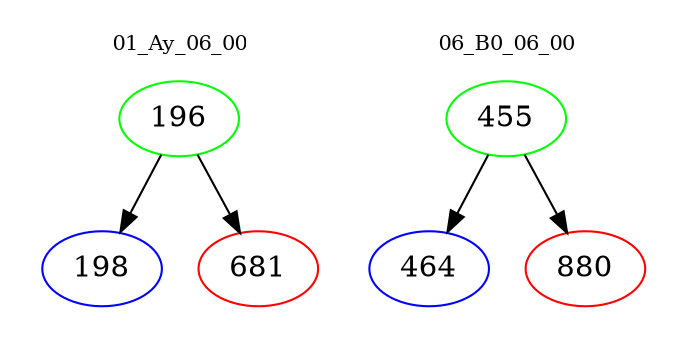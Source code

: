 digraph{
subgraph cluster_0 {
color = white
label = "01_Ay_06_00";
fontsize=10;
T0_196 [label="196", color="green"]
T0_196 -> T0_198 [color="black"]
T0_198 [label="198", color="blue"]
T0_196 -> T0_681 [color="black"]
T0_681 [label="681", color="red"]
}
subgraph cluster_1 {
color = white
label = "06_B0_06_00";
fontsize=10;
T1_455 [label="455", color="green"]
T1_455 -> T1_464 [color="black"]
T1_464 [label="464", color="blue"]
T1_455 -> T1_880 [color="black"]
T1_880 [label="880", color="red"]
}
}
